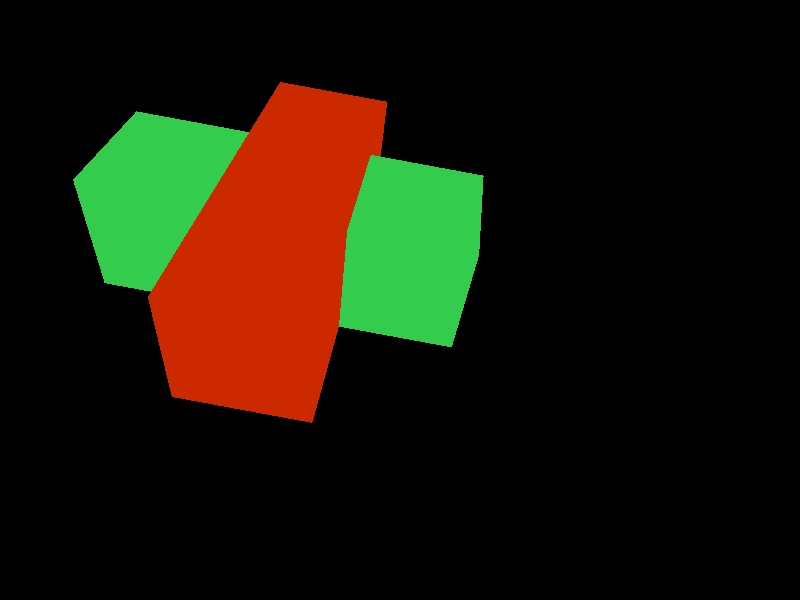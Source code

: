 // cs473, assignment 1 sample file (RIGHT HANDED)

camera {
  location  <0, 0, 14>
  up        <0,  1,  0>
  right     <1.33333, 0,  0>
  look_at   <0, 0, 0>
}


light_source {<-100, 100, 100> color rgb <1.5, 1.5, 1.5>}

box { <-0.5, -0.5, -0.5>, <0.5, 0.5, 0.5>
  pigment { color rgb <0.2, 0.8, 0.3>}
  finish {ambient 0.6 diffuse 0.4}
  scale <10, 3.5, 3.5>
  rotate <45, 0, 0>
  rotate <0, 0, 10.5>
  translate <3, 2, -3>
}

box { <-0.5, -0.5, -0.5>, <0.5, 0.5, 0.5>
  pigment { color rgb <0.8, 0.159, 0.0>}
  finish {ambient 0.8 diffuse 0.1}
  scale <3.5, 3.5, 10>
  rotate <45, 0, 0>
  rotate <0, 0, 10.5>
  translate <3, 2, -3>
}

